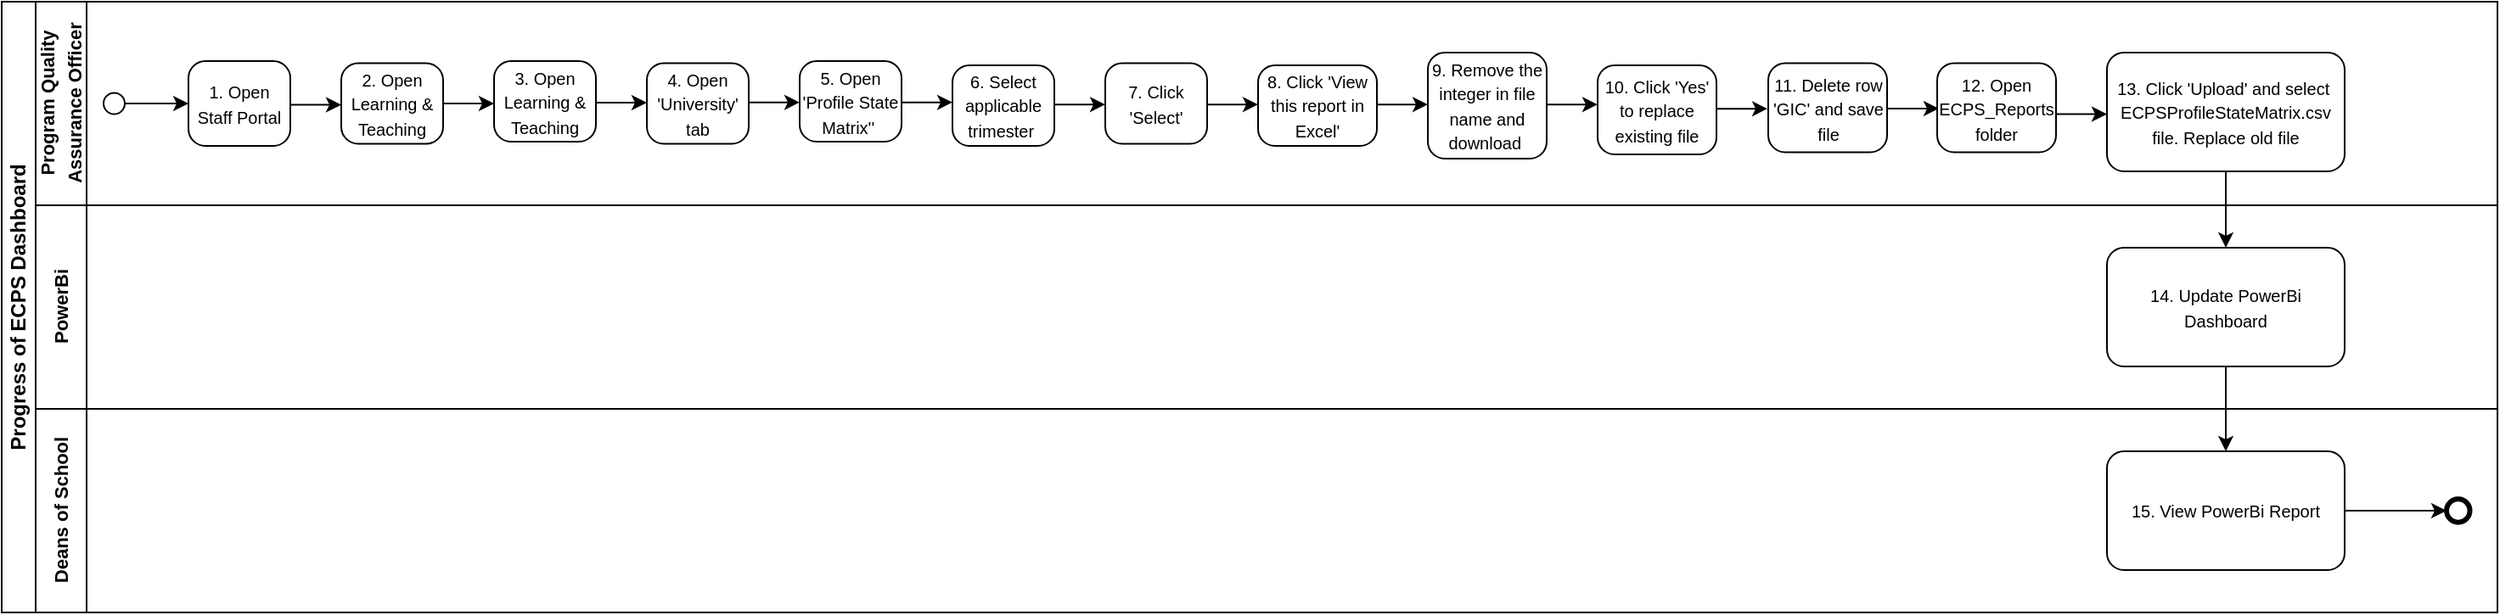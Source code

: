 <mxfile version="21.1.4" type="github">
  <diagram name="Page-1" id="zVySkJmeFfrjwzjDZRzQ">
    <mxGraphModel dx="990" dy="550" grid="1" gridSize="10" guides="1" tooltips="1" connect="1" arrows="1" fold="1" page="1" pageScale="1" pageWidth="827" pageHeight="1169" math="0" shadow="0">
      <root>
        <mxCell id="0" />
        <mxCell id="1" parent="0" />
        <mxCell id="8E-fO5AMGFQg5QN7vPIN-1" value="Progress of ECPS Dashboard" style="swimlane;html=1;childLayout=stackLayout;resizeParent=1;resizeParentMax=0;horizontal=0;startSize=20;horizontalStack=0;whiteSpace=wrap;" parent="1" vertex="1">
          <mxGeometry x="130" y="90" width="1470" height="360" as="geometry" />
        </mxCell>
        <mxCell id="8E-fO5AMGFQg5QN7vPIN-2" value="&lt;font style=&quot;font-size: 11px;&quot;&gt;Program Quality&lt;br&gt;&amp;nbsp;Assurance Officer&lt;span style=&quot;margin: 0px; padding: 0px; user-select: text; -webkit-user-drag: none; text-align: left; text-size-adjust: auto; line-height: 16.188px;&quot; data-ccp-props=&quot;{&amp;quot;201341983&amp;quot;:0,&amp;quot;335559740&amp;quot;:259}&quot; class=&quot;EOP SCXW140022326 BCX4&quot;&gt;&amp;nbsp;&lt;/span&gt;&lt;/font&gt;" style="swimlane;html=1;startSize=30;horizontal=0;" parent="8E-fO5AMGFQg5QN7vPIN-1" vertex="1">
          <mxGeometry x="20" width="1450" height="120" as="geometry" />
        </mxCell>
        <mxCell id="8E-fO5AMGFQg5QN7vPIN-10" style="edgeStyle=orthogonalEdgeStyle;rounded=0;orthogonalLoop=1;jettySize=auto;html=1;exitX=1;exitY=0.5;exitDx=0;exitDy=0;exitPerimeter=0;entryX=0;entryY=0.5;entryDx=0;entryDy=0;entryPerimeter=0;" parent="8E-fO5AMGFQg5QN7vPIN-2" source="8E-fO5AMGFQg5QN7vPIN-5" target="8E-fO5AMGFQg5QN7vPIN-9" edge="1">
          <mxGeometry relative="1" as="geometry" />
        </mxCell>
        <mxCell id="8E-fO5AMGFQg5QN7vPIN-5" value="" style="points=[[0.145,0.145,0],[0.5,0,0],[0.855,0.145,0],[1,0.5,0],[0.855,0.855,0],[0.5,1,0],[0.145,0.855,0],[0,0.5,0]];shape=mxgraph.bpmn.event;html=1;verticalLabelPosition=bottom;labelBackgroundColor=#ffffff;verticalAlign=top;align=center;perimeter=ellipsePerimeter;outlineConnect=0;aspect=fixed;outline=standard;symbol=general;" parent="8E-fO5AMGFQg5QN7vPIN-2" vertex="1">
          <mxGeometry x="40" y="53.75" width="12.5" height="12.5" as="geometry" />
        </mxCell>
        <mxCell id="8E-fO5AMGFQg5QN7vPIN-9" value="&lt;font style=&quot;font-size: 10px;&quot;&gt;1. Open Staff Portal&lt;/font&gt;" style="points=[[0.25,0,0],[0.5,0,0],[0.75,0,0],[1,0.25,0],[1,0.5,0],[1,0.75,0],[0.75,1,0],[0.5,1,0],[0.25,1,0],[0,0.75,0],[0,0.5,0],[0,0.25,0]];shape=mxgraph.bpmn.task;whiteSpace=wrap;rectStyle=rounded;size=10;html=1;container=1;expand=0;collapsible=0;taskMarker=abstract;" parent="8E-fO5AMGFQg5QN7vPIN-2" vertex="1">
          <mxGeometry x="90" y="35" width="60" height="50" as="geometry" />
        </mxCell>
        <mxCell id="8E-fO5AMGFQg5QN7vPIN-17" style="edgeStyle=orthogonalEdgeStyle;rounded=0;orthogonalLoop=1;jettySize=auto;html=1;exitX=1;exitY=0.5;exitDx=0;exitDy=0;exitPerimeter=0;" parent="8E-fO5AMGFQg5QN7vPIN-2" source="8E-fO5AMGFQg5QN7vPIN-11" edge="1">
          <mxGeometry relative="1" as="geometry">
            <mxPoint x="270" y="60" as="targetPoint" />
          </mxGeometry>
        </mxCell>
        <mxCell id="8E-fO5AMGFQg5QN7vPIN-11" value="&lt;font style=&quot;font-size: 10px;&quot;&gt;2. Open Learning &amp;amp; Teaching&lt;/font&gt;" style="points=[[0.25,0,0],[0.5,0,0],[0.75,0,0],[1,0.25,0],[1,0.5,0],[1,0.75,0],[0.75,1,0],[0.5,1,0],[0.25,1,0],[0,0.75,0],[0,0.5,0],[0,0.25,0]];shape=mxgraph.bpmn.task;whiteSpace=wrap;rectStyle=rounded;size=10;html=1;container=1;expand=0;collapsible=0;taskMarker=abstract;" parent="8E-fO5AMGFQg5QN7vPIN-2" vertex="1">
          <mxGeometry x="180" y="36.25" width="60" height="47.5" as="geometry" />
        </mxCell>
        <mxCell id="8E-fO5AMGFQg5QN7vPIN-19" style="edgeStyle=orthogonalEdgeStyle;rounded=0;orthogonalLoop=1;jettySize=auto;html=1;exitX=1;exitY=0.5;exitDx=0;exitDy=0;exitPerimeter=0;" parent="8E-fO5AMGFQg5QN7vPIN-2" edge="1">
          <mxGeometry relative="1" as="geometry">
            <mxPoint x="180" y="60.75" as="targetPoint" />
            <mxPoint x="150" y="60.75" as="sourcePoint" />
          </mxGeometry>
        </mxCell>
        <mxCell id="8E-fO5AMGFQg5QN7vPIN-20" value="&lt;font style=&quot;font-size: 10px;&quot;&gt;3. Open Learning &amp;amp; Teaching&lt;/font&gt;" style="points=[[0.25,0,0],[0.5,0,0],[0.75,0,0],[1,0.25,0],[1,0.5,0],[1,0.75,0],[0.75,1,0],[0.5,1,0],[0.25,1,0],[0,0.75,0],[0,0.5,0],[0,0.25,0]];shape=mxgraph.bpmn.task;whiteSpace=wrap;rectStyle=rounded;size=10;html=1;container=1;expand=0;collapsible=0;taskMarker=abstract;" parent="8E-fO5AMGFQg5QN7vPIN-2" vertex="1">
          <mxGeometry x="270" y="35" width="60" height="47.5" as="geometry" />
        </mxCell>
        <mxCell id="8E-fO5AMGFQg5QN7vPIN-21" style="edgeStyle=orthogonalEdgeStyle;rounded=0;orthogonalLoop=1;jettySize=auto;html=1;exitX=1;exitY=0.5;exitDx=0;exitDy=0;exitPerimeter=0;" parent="8E-fO5AMGFQg5QN7vPIN-2" edge="1">
          <mxGeometry relative="1" as="geometry">
            <mxPoint x="360" y="59.5" as="targetPoint" />
            <mxPoint x="330" y="59.5" as="sourcePoint" />
          </mxGeometry>
        </mxCell>
        <mxCell id="8E-fO5AMGFQg5QN7vPIN-22" value="&lt;span style=&quot;font-size: 10px;&quot;&gt;4. Open &#39;University&#39; tab&lt;/span&gt;" style="points=[[0.25,0,0],[0.5,0,0],[0.75,0,0],[1,0.25,0],[1,0.5,0],[1,0.75,0],[0.75,1,0],[0.5,1,0],[0.25,1,0],[0,0.75,0],[0,0.5,0],[0,0.25,0]];shape=mxgraph.bpmn.task;whiteSpace=wrap;rectStyle=rounded;size=10;html=1;container=1;expand=0;collapsible=0;taskMarker=abstract;" parent="8E-fO5AMGFQg5QN7vPIN-2" vertex="1">
          <mxGeometry x="360" y="36.25" width="60" height="47.5" as="geometry" />
        </mxCell>
        <mxCell id="8E-fO5AMGFQg5QN7vPIN-24" style="edgeStyle=orthogonalEdgeStyle;rounded=0;orthogonalLoop=1;jettySize=auto;html=1;exitX=1;exitY=0.5;exitDx=0;exitDy=0;exitPerimeter=0;" parent="8E-fO5AMGFQg5QN7vPIN-2" edge="1">
          <mxGeometry relative="1" as="geometry">
            <mxPoint x="450" y="59.33" as="targetPoint" />
            <mxPoint x="420" y="59.33" as="sourcePoint" />
          </mxGeometry>
        </mxCell>
        <mxCell id="8E-fO5AMGFQg5QN7vPIN-25" value="&lt;span style=&quot;font-size: 10px;&quot;&gt;5. Open &#39;Profile State Matrix&#39;&#39;&amp;nbsp;&lt;/span&gt;" style="points=[[0.25,0,0],[0.5,0,0],[0.75,0,0],[1,0.25,0],[1,0.5,0],[1,0.75,0],[0.75,1,0],[0.5,1,0],[0.25,1,0],[0,0.75,0],[0,0.5,0],[0,0.25,0]];shape=mxgraph.bpmn.task;whiteSpace=wrap;rectStyle=rounded;size=10;html=1;container=1;expand=0;collapsible=0;taskMarker=abstract;" parent="8E-fO5AMGFQg5QN7vPIN-2" vertex="1">
          <mxGeometry x="450" y="35" width="60" height="47.5" as="geometry" />
        </mxCell>
        <mxCell id="8E-fO5AMGFQg5QN7vPIN-26" style="edgeStyle=orthogonalEdgeStyle;rounded=0;orthogonalLoop=1;jettySize=auto;html=1;exitX=1;exitY=0.5;exitDx=0;exitDy=0;exitPerimeter=0;" parent="8E-fO5AMGFQg5QN7vPIN-2" edge="1">
          <mxGeometry relative="1" as="geometry">
            <mxPoint x="540" y="59.33" as="targetPoint" />
            <mxPoint x="510" y="59.33" as="sourcePoint" />
          </mxGeometry>
        </mxCell>
        <mxCell id="8E-fO5AMGFQg5QN7vPIN-27" value="&lt;span style=&quot;font-size: 10px;&quot;&gt;6. Select applicable trimester&amp;nbsp;&lt;/span&gt;" style="points=[[0.25,0,0],[0.5,0,0],[0.75,0,0],[1,0.25,0],[1,0.5,0],[1,0.75,0],[0.75,1,0],[0.5,1,0],[0.25,1,0],[0,0.75,0],[0,0.5,0],[0,0.25,0]];shape=mxgraph.bpmn.task;whiteSpace=wrap;rectStyle=rounded;size=10;html=1;container=1;expand=0;collapsible=0;taskMarker=abstract;" parent="8E-fO5AMGFQg5QN7vPIN-2" vertex="1">
          <mxGeometry x="540" y="37.5" width="60" height="47.5" as="geometry" />
        </mxCell>
        <mxCell id="8E-fO5AMGFQg5QN7vPIN-28" style="edgeStyle=orthogonalEdgeStyle;rounded=0;orthogonalLoop=1;jettySize=auto;html=1;exitX=1;exitY=0.5;exitDx=0;exitDy=0;exitPerimeter=0;" parent="8E-fO5AMGFQg5QN7vPIN-2" edge="1">
          <mxGeometry relative="1" as="geometry">
            <mxPoint x="630" y="60.58" as="targetPoint" />
            <mxPoint x="600" y="60.58" as="sourcePoint" />
          </mxGeometry>
        </mxCell>
        <mxCell id="8E-fO5AMGFQg5QN7vPIN-44" value="&lt;span style=&quot;font-size: 10px;&quot;&gt;7. Click &#39;Select&#39;&lt;/span&gt;" style="points=[[0.25,0,0],[0.5,0,0],[0.75,0,0],[1,0.25,0],[1,0.5,0],[1,0.75,0],[0.75,1,0],[0.5,1,0],[0.25,1,0],[0,0.75,0],[0,0.5,0],[0,0.25,0]];shape=mxgraph.bpmn.task;whiteSpace=wrap;rectStyle=rounded;size=10;html=1;container=1;expand=0;collapsible=0;taskMarker=abstract;" parent="8E-fO5AMGFQg5QN7vPIN-2" vertex="1">
          <mxGeometry x="630" y="36.25" width="60" height="47.5" as="geometry" />
        </mxCell>
        <mxCell id="8E-fO5AMGFQg5QN7vPIN-45" style="edgeStyle=orthogonalEdgeStyle;rounded=0;orthogonalLoop=1;jettySize=auto;html=1;exitX=1;exitY=0.5;exitDx=0;exitDy=0;exitPerimeter=0;" parent="8E-fO5AMGFQg5QN7vPIN-2" edge="1">
          <mxGeometry relative="1" as="geometry">
            <mxPoint x="720" y="60.58" as="targetPoint" />
            <mxPoint x="690" y="60.58" as="sourcePoint" />
          </mxGeometry>
        </mxCell>
        <mxCell id="8E-fO5AMGFQg5QN7vPIN-46" value="&lt;span style=&quot;font-size: 10px;&quot;&gt;8. Click &#39;View this report in Excel&#39;&lt;/span&gt;" style="points=[[0.25,0,0],[0.5,0,0],[0.75,0,0],[1,0.25,0],[1,0.5,0],[1,0.75,0],[0.75,1,0],[0.5,1,0],[0.25,1,0],[0,0.75,0],[0,0.5,0],[0,0.25,0]];shape=mxgraph.bpmn.task;whiteSpace=wrap;rectStyle=rounded;size=10;html=1;container=1;expand=0;collapsible=0;taskMarker=abstract;" parent="8E-fO5AMGFQg5QN7vPIN-2" vertex="1">
          <mxGeometry x="720" y="37.5" width="70" height="47.5" as="geometry" />
        </mxCell>
        <mxCell id="8E-fO5AMGFQg5QN7vPIN-47" style="edgeStyle=orthogonalEdgeStyle;rounded=0;orthogonalLoop=1;jettySize=auto;html=1;exitX=1;exitY=0.5;exitDx=0;exitDy=0;exitPerimeter=0;" parent="8E-fO5AMGFQg5QN7vPIN-2" edge="1">
          <mxGeometry relative="1" as="geometry">
            <mxPoint x="820" y="60.58" as="targetPoint" />
            <mxPoint x="790" y="60.58" as="sourcePoint" />
          </mxGeometry>
        </mxCell>
        <mxCell id="8E-fO5AMGFQg5QN7vPIN-49" value="&lt;span style=&quot;font-size: 10px;&quot;&gt;9. Remove the integer in file name and download&amp;nbsp;&lt;/span&gt;" style="points=[[0.25,0,0],[0.5,0,0],[0.75,0,0],[1,0.25,0],[1,0.5,0],[1,0.75,0],[0.75,1,0],[0.5,1,0],[0.25,1,0],[0,0.75,0],[0,0.5,0],[0,0.25,0]];shape=mxgraph.bpmn.task;whiteSpace=wrap;rectStyle=rounded;size=10;html=1;container=1;expand=0;collapsible=0;taskMarker=abstract;" parent="8E-fO5AMGFQg5QN7vPIN-2" vertex="1">
          <mxGeometry x="820" y="30" width="70" height="62.5" as="geometry" />
        </mxCell>
        <mxCell id="8E-fO5AMGFQg5QN7vPIN-50" style="edgeStyle=orthogonalEdgeStyle;rounded=0;orthogonalLoop=1;jettySize=auto;html=1;exitX=1;exitY=0.5;exitDx=0;exitDy=0;exitPerimeter=0;" parent="8E-fO5AMGFQg5QN7vPIN-2" edge="1">
          <mxGeometry relative="1" as="geometry">
            <mxPoint x="920" y="60.58" as="targetPoint" />
            <mxPoint x="890" y="60.58" as="sourcePoint" />
          </mxGeometry>
        </mxCell>
        <mxCell id="8E-fO5AMGFQg5QN7vPIN-51" value="&lt;span style=&quot;font-size: 10px;&quot;&gt;10. Click &#39;Yes&#39; to replace existing&amp;nbsp;file&lt;/span&gt;" style="points=[[0.25,0,0],[0.5,0,0],[0.75,0,0],[1,0.25,0],[1,0.5,0],[1,0.75,0],[0.75,1,0],[0.5,1,0],[0.25,1,0],[0,0.75,0],[0,0.5,0],[0,0.25,0]];shape=mxgraph.bpmn.task;whiteSpace=wrap;rectStyle=rounded;size=10;html=1;container=1;expand=0;collapsible=0;taskMarker=abstract;" parent="8E-fO5AMGFQg5QN7vPIN-2" vertex="1">
          <mxGeometry x="920" y="37.5" width="70" height="52.5" as="geometry" />
        </mxCell>
        <mxCell id="8E-fO5AMGFQg5QN7vPIN-52" style="edgeStyle=orthogonalEdgeStyle;rounded=0;orthogonalLoop=1;jettySize=auto;html=1;exitX=1;exitY=0.5;exitDx=0;exitDy=0;exitPerimeter=0;" parent="8E-fO5AMGFQg5QN7vPIN-2" edge="1">
          <mxGeometry relative="1" as="geometry">
            <mxPoint x="1020" y="63.08" as="targetPoint" />
            <mxPoint x="990" y="63.08" as="sourcePoint" />
          </mxGeometry>
        </mxCell>
        <mxCell id="8E-fO5AMGFQg5QN7vPIN-53" value="&lt;span style=&quot;font-size: 10px;&quot;&gt;11. Delete row &#39;GIC&#39; and save file&lt;/span&gt;" style="points=[[0.25,0,0],[0.5,0,0],[0.75,0,0],[1,0.25,0],[1,0.5,0],[1,0.75,0],[0.75,1,0],[0.5,1,0],[0.25,1,0],[0,0.75,0],[0,0.5,0],[0,0.25,0]];shape=mxgraph.bpmn.task;whiteSpace=wrap;rectStyle=rounded;size=10;html=1;container=1;expand=0;collapsible=0;taskMarker=abstract;" parent="8E-fO5AMGFQg5QN7vPIN-2" vertex="1">
          <mxGeometry x="1020.5" y="36.25" width="70" height="52.5" as="geometry" />
        </mxCell>
        <mxCell id="8E-fO5AMGFQg5QN7vPIN-54" style="edgeStyle=orthogonalEdgeStyle;rounded=0;orthogonalLoop=1;jettySize=auto;html=1;exitX=1;exitY=0.5;exitDx=0;exitDy=0;exitPerimeter=0;" parent="8E-fO5AMGFQg5QN7vPIN-2" edge="1">
          <mxGeometry relative="1" as="geometry">
            <mxPoint x="1121" y="62.98" as="targetPoint" />
            <mxPoint x="1091" y="62.98" as="sourcePoint" />
          </mxGeometry>
        </mxCell>
        <mxCell id="8E-fO5AMGFQg5QN7vPIN-55" value="&lt;span style=&quot;font-size: 10px;&quot;&gt;12. Open ECPS_Reports folder&lt;/span&gt;" style="points=[[0.25,0,0],[0.5,0,0],[0.75,0,0],[1,0.25,0],[1,0.5,0],[1,0.75,0],[0.75,1,0],[0.5,1,0],[0.25,1,0],[0,0.75,0],[0,0.5,0],[0,0.25,0]];shape=mxgraph.bpmn.task;whiteSpace=wrap;rectStyle=rounded;size=10;html=1;container=1;expand=0;collapsible=0;taskMarker=abstract;" parent="8E-fO5AMGFQg5QN7vPIN-2" vertex="1">
          <mxGeometry x="1120" y="36.25" width="70" height="52.5" as="geometry" />
        </mxCell>
        <mxCell id="8E-fO5AMGFQg5QN7vPIN-56" value="&lt;font style=&quot;font-size: 10px;&quot;&gt;13. Click &#39;Upload&#39; and select&amp;nbsp;&lt;br&gt;ECPSProfileStateMatrix.csv file. Replace old file&lt;/font&gt;" style="points=[[0.25,0,0],[0.5,0,0],[0.75,0,0],[1,0.25,0],[1,0.5,0],[1,0.75,0],[0.75,1,0],[0.5,1,0],[0.25,1,0],[0,0.75,0],[0,0.5,0],[0,0.25,0]];shape=mxgraph.bpmn.task;whiteSpace=wrap;rectStyle=rounded;size=10;html=1;container=1;expand=0;collapsible=0;taskMarker=abstract;" parent="8E-fO5AMGFQg5QN7vPIN-2" vertex="1">
          <mxGeometry x="1220" y="30" width="140" height="70" as="geometry" />
        </mxCell>
        <mxCell id="8E-fO5AMGFQg5QN7vPIN-57" style="edgeStyle=orthogonalEdgeStyle;rounded=0;orthogonalLoop=1;jettySize=auto;html=1;exitX=1;exitY=0.5;exitDx=0;exitDy=0;exitPerimeter=0;" parent="8E-fO5AMGFQg5QN7vPIN-2" edge="1">
          <mxGeometry relative="1" as="geometry">
            <mxPoint x="1220" y="66.25" as="targetPoint" />
            <mxPoint x="1190" y="66.25" as="sourcePoint" />
          </mxGeometry>
        </mxCell>
        <mxCell id="8E-fO5AMGFQg5QN7vPIN-3" value="&lt;font style=&quot;font-size: 11px;&quot;&gt;PowerBi&lt;/font&gt;" style="swimlane;html=1;startSize=30;horizontal=0;" parent="8E-fO5AMGFQg5QN7vPIN-1" vertex="1">
          <mxGeometry x="20" y="120" width="1450" height="120" as="geometry" />
        </mxCell>
        <mxCell id="8E-fO5AMGFQg5QN7vPIN-58" value="&lt;span style=&quot;font-size: 10px;&quot;&gt;14. Update PowerBi Dashboard&lt;/span&gt;" style="points=[[0.25,0,0],[0.5,0,0],[0.75,0,0],[1,0.25,0],[1,0.5,0],[1,0.75,0],[0.75,1,0],[0.5,1,0],[0.25,1,0],[0,0.75,0],[0,0.5,0],[0,0.25,0]];shape=mxgraph.bpmn.task;whiteSpace=wrap;rectStyle=rounded;size=10;html=1;container=1;expand=0;collapsible=0;taskMarker=abstract;" parent="8E-fO5AMGFQg5QN7vPIN-3" vertex="1">
          <mxGeometry x="1220" y="25" width="140" height="70" as="geometry" />
        </mxCell>
        <mxCell id="8E-fO5AMGFQg5QN7vPIN-4" value="&lt;font style=&quot;font-size: 11px;&quot;&gt;Deans of School&lt;/font&gt;" style="swimlane;html=1;startSize=30;horizontal=0;" parent="8E-fO5AMGFQg5QN7vPIN-1" vertex="1">
          <mxGeometry x="20" y="240" width="1450" height="120" as="geometry" />
        </mxCell>
        <mxCell id="8E-fO5AMGFQg5QN7vPIN-8" value="" style="points=[[0.145,0.145,0],[0.5,0,0],[0.855,0.145,0],[1,0.5,0],[0.855,0.855,0],[0.5,1,0],[0.145,0.855,0],[0,0.5,0]];shape=mxgraph.bpmn.event;html=1;verticalLabelPosition=bottom;labelBackgroundColor=#ffffff;verticalAlign=top;align=center;perimeter=ellipsePerimeter;outlineConnect=0;aspect=fixed;outline=end;symbol=terminate2;" parent="8E-fO5AMGFQg5QN7vPIN-4" vertex="1">
          <mxGeometry x="1420" y="53.13" width="13.75" height="13.75" as="geometry" />
        </mxCell>
        <mxCell id="8E-fO5AMGFQg5QN7vPIN-63" style="edgeStyle=orthogonalEdgeStyle;rounded=0;orthogonalLoop=1;jettySize=auto;html=1;exitX=1;exitY=0.5;exitDx=0;exitDy=0;exitPerimeter=0;entryX=0;entryY=0.5;entryDx=0;entryDy=0;entryPerimeter=0;" parent="8E-fO5AMGFQg5QN7vPIN-4" source="8E-fO5AMGFQg5QN7vPIN-61" target="8E-fO5AMGFQg5QN7vPIN-8" edge="1">
          <mxGeometry relative="1" as="geometry" />
        </mxCell>
        <mxCell id="8E-fO5AMGFQg5QN7vPIN-61" value="&lt;span style=&quot;font-size: 10px;&quot;&gt;15. View PowerBi Report&lt;/span&gt;" style="points=[[0.25,0,0],[0.5,0,0],[0.75,0,0],[1,0.25,0],[1,0.5,0],[1,0.75,0],[0.75,1,0],[0.5,1,0],[0.25,1,0],[0,0.75,0],[0,0.5,0],[0,0.25,0]];shape=mxgraph.bpmn.task;whiteSpace=wrap;rectStyle=rounded;size=10;html=1;container=1;expand=0;collapsible=0;taskMarker=abstract;" parent="8E-fO5AMGFQg5QN7vPIN-4" vertex="1">
          <mxGeometry x="1220" y="25" width="140" height="70" as="geometry" />
        </mxCell>
        <mxCell id="8E-fO5AMGFQg5QN7vPIN-60" style="edgeStyle=orthogonalEdgeStyle;rounded=0;orthogonalLoop=1;jettySize=auto;html=1;exitX=0.5;exitY=1;exitDx=0;exitDy=0;exitPerimeter=0;entryX=0.5;entryY=0;entryDx=0;entryDy=0;entryPerimeter=0;" parent="8E-fO5AMGFQg5QN7vPIN-1" source="8E-fO5AMGFQg5QN7vPIN-56" target="8E-fO5AMGFQg5QN7vPIN-58" edge="1">
          <mxGeometry relative="1" as="geometry" />
        </mxCell>
        <mxCell id="8E-fO5AMGFQg5QN7vPIN-62" style="edgeStyle=orthogonalEdgeStyle;rounded=0;orthogonalLoop=1;jettySize=auto;html=1;exitX=0.5;exitY=1;exitDx=0;exitDy=0;exitPerimeter=0;entryX=0.5;entryY=0;entryDx=0;entryDy=0;entryPerimeter=0;" parent="8E-fO5AMGFQg5QN7vPIN-1" source="8E-fO5AMGFQg5QN7vPIN-58" target="8E-fO5AMGFQg5QN7vPIN-61" edge="1">
          <mxGeometry relative="1" as="geometry" />
        </mxCell>
      </root>
    </mxGraphModel>
  </diagram>
</mxfile>
